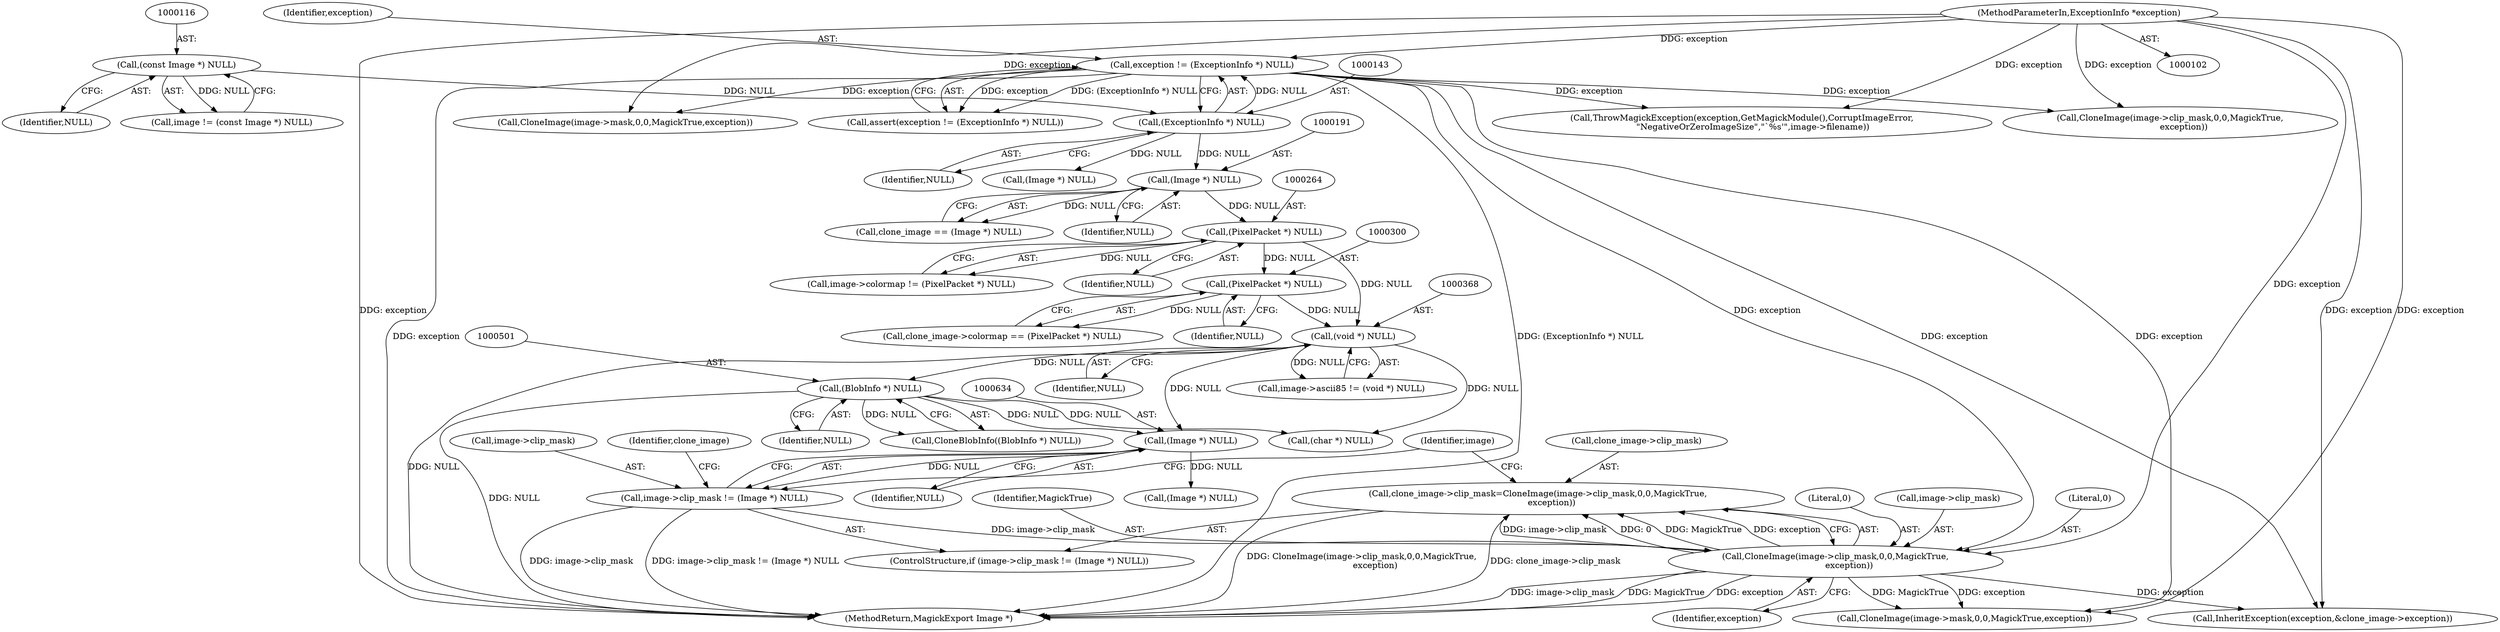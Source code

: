digraph "0_ImageMagick_01843366d6a7b96e22ad7bb67f3df7d9fd4d5d74@pointer" {
"1000636" [label="(Call,clone_image->clip_mask=CloneImage(image->clip_mask,0,0,MagickTrue,\n          exception))"];
"1000640" [label="(Call,CloneImage(image->clip_mask,0,0,MagickTrue,\n          exception))"];
"1000629" [label="(Call,image->clip_mask != (Image *) NULL)"];
"1000633" [label="(Call,(Image *) NULL)"];
"1000367" [label="(Call,(void *) NULL)"];
"1000263" [label="(Call,(PixelPacket *) NULL)"];
"1000190" [label="(Call,(Image *) NULL)"];
"1000142" [label="(Call,(ExceptionInfo *) NULL)"];
"1000115" [label="(Call,(const Image *) NULL)"];
"1000299" [label="(Call,(PixelPacket *) NULL)"];
"1000500" [label="(Call,(BlobInfo *) NULL)"];
"1000140" [label="(Call,exception != (ExceptionInfo *) NULL)"];
"1000107" [label="(MethodParameterIn,ExceptionInfo *exception)"];
"1000367" [label="(Call,(void *) NULL)"];
"1000633" [label="(Call,(Image *) NULL)"];
"1000500" [label="(Call,(BlobInfo *) NULL)"];
"1000369" [label="(Identifier,NULL)"];
"1000142" [label="(Call,(ExceptionInfo *) NULL)"];
"1000660" [label="(Call,CloneImage(image->mask,0,0,MagickTrue,exception))"];
"1000534" [label="(Call,(char *) NULL)"];
"1000139" [label="(Call,assert(exception != (ExceptionInfo *) NULL))"];
"1000113" [label="(Call,image != (const Image *) NULL)"];
"1000265" [label="(Identifier,NULL)"];
"1000597" [label="(Call,CloneImage(image->mask,0,0,MagickTrue,exception))"];
"1000295" [label="(Call,clone_image->colormap == (PixelPacket *) NULL)"];
"1000636" [label="(Call,clone_image->clip_mask=CloneImage(image->clip_mask,0,0,MagickTrue,\n          exception))"];
"1000646" [label="(Identifier,MagickTrue)"];
"1000630" [label="(Call,image->clip_mask)"];
"1000629" [label="(Call,image->clip_mask != (Image *) NULL)"];
"1000263" [label="(Call,(PixelPacket *) NULL)"];
"1000363" [label="(Call,image->ascii85 != (void *) NULL)"];
"1000637" [label="(Call,clone_image->clip_mask)"];
"1000653" [label="(Call,(Image *) NULL)"];
"1000115" [label="(Call,(const Image *) NULL)"];
"1000144" [label="(Identifier,NULL)"];
"1000645" [label="(Literal,0)"];
"1000117" [label="(Identifier,NULL)"];
"1000141" [label="(Identifier,exception)"];
"1000832" [label="(Call,InheritException(exception,&clone_image->exception))"];
"1000176" [label="(Call,(Image *) NULL)"];
"1000641" [label="(Call,image->clip_mask)"];
"1000638" [label="(Identifier,clone_image)"];
"1000301" [label="(Identifier,NULL)"];
"1000499" [label="(Call,CloneBlobInfo((BlobInfo *) NULL))"];
"1000166" [label="(Call,ThrowMagickException(exception,GetMagickModule(),CorruptImageError,\n        \"NegativeOrZeroImageSize\",\"`%s'\",image->filename))"];
"1000844" [label="(MethodReturn,MagickExport Image *)"];
"1000299" [label="(Call,(PixelPacket *) NULL)"];
"1000107" [label="(MethodParameterIn,ExceptionInfo *exception)"];
"1000188" [label="(Call,clone_image == (Image *) NULL)"];
"1000192" [label="(Identifier,NULL)"];
"1000647" [label="(Identifier,exception)"];
"1000190" [label="(Call,(Image *) NULL)"];
"1000259" [label="(Call,image->colormap != (PixelPacket *) NULL)"];
"1000628" [label="(ControlStructure,if (image->clip_mask != (Image *) NULL))"];
"1000640" [label="(Call,CloneImage(image->clip_mask,0,0,MagickTrue,\n          exception))"];
"1000644" [label="(Literal,0)"];
"1000140" [label="(Call,exception != (ExceptionInfo *) NULL)"];
"1000651" [label="(Identifier,image)"];
"1000635" [label="(Identifier,NULL)"];
"1000502" [label="(Identifier,NULL)"];
"1000577" [label="(Call,CloneImage(image->clip_mask,0,0,MagickTrue,\n          exception))"];
"1000636" -> "1000628"  [label="AST: "];
"1000636" -> "1000640"  [label="CFG: "];
"1000637" -> "1000636"  [label="AST: "];
"1000640" -> "1000636"  [label="AST: "];
"1000651" -> "1000636"  [label="CFG: "];
"1000636" -> "1000844"  [label="DDG: CloneImage(image->clip_mask,0,0,MagickTrue,\n          exception)"];
"1000636" -> "1000844"  [label="DDG: clone_image->clip_mask"];
"1000640" -> "1000636"  [label="DDG: image->clip_mask"];
"1000640" -> "1000636"  [label="DDG: 0"];
"1000640" -> "1000636"  [label="DDG: MagickTrue"];
"1000640" -> "1000636"  [label="DDG: exception"];
"1000640" -> "1000647"  [label="CFG: "];
"1000641" -> "1000640"  [label="AST: "];
"1000644" -> "1000640"  [label="AST: "];
"1000645" -> "1000640"  [label="AST: "];
"1000646" -> "1000640"  [label="AST: "];
"1000647" -> "1000640"  [label="AST: "];
"1000640" -> "1000844"  [label="DDG: image->clip_mask"];
"1000640" -> "1000844"  [label="DDG: MagickTrue"];
"1000640" -> "1000844"  [label="DDG: exception"];
"1000629" -> "1000640"  [label="DDG: image->clip_mask"];
"1000140" -> "1000640"  [label="DDG: exception"];
"1000107" -> "1000640"  [label="DDG: exception"];
"1000640" -> "1000660"  [label="DDG: exception"];
"1000640" -> "1000660"  [label="DDG: MagickTrue"];
"1000640" -> "1000832"  [label="DDG: exception"];
"1000629" -> "1000628"  [label="AST: "];
"1000629" -> "1000633"  [label="CFG: "];
"1000630" -> "1000629"  [label="AST: "];
"1000633" -> "1000629"  [label="AST: "];
"1000638" -> "1000629"  [label="CFG: "];
"1000651" -> "1000629"  [label="CFG: "];
"1000629" -> "1000844"  [label="DDG: image->clip_mask"];
"1000629" -> "1000844"  [label="DDG: image->clip_mask != (Image *) NULL"];
"1000633" -> "1000629"  [label="DDG: NULL"];
"1000633" -> "1000635"  [label="CFG: "];
"1000634" -> "1000633"  [label="AST: "];
"1000635" -> "1000633"  [label="AST: "];
"1000367" -> "1000633"  [label="DDG: NULL"];
"1000500" -> "1000633"  [label="DDG: NULL"];
"1000633" -> "1000653"  [label="DDG: NULL"];
"1000367" -> "1000363"  [label="AST: "];
"1000367" -> "1000369"  [label="CFG: "];
"1000368" -> "1000367"  [label="AST: "];
"1000369" -> "1000367"  [label="AST: "];
"1000363" -> "1000367"  [label="CFG: "];
"1000367" -> "1000844"  [label="DDG: NULL"];
"1000367" -> "1000363"  [label="DDG: NULL"];
"1000263" -> "1000367"  [label="DDG: NULL"];
"1000299" -> "1000367"  [label="DDG: NULL"];
"1000367" -> "1000500"  [label="DDG: NULL"];
"1000367" -> "1000534"  [label="DDG: NULL"];
"1000263" -> "1000259"  [label="AST: "];
"1000263" -> "1000265"  [label="CFG: "];
"1000264" -> "1000263"  [label="AST: "];
"1000265" -> "1000263"  [label="AST: "];
"1000259" -> "1000263"  [label="CFG: "];
"1000263" -> "1000259"  [label="DDG: NULL"];
"1000190" -> "1000263"  [label="DDG: NULL"];
"1000263" -> "1000299"  [label="DDG: NULL"];
"1000190" -> "1000188"  [label="AST: "];
"1000190" -> "1000192"  [label="CFG: "];
"1000191" -> "1000190"  [label="AST: "];
"1000192" -> "1000190"  [label="AST: "];
"1000188" -> "1000190"  [label="CFG: "];
"1000190" -> "1000188"  [label="DDG: NULL"];
"1000142" -> "1000190"  [label="DDG: NULL"];
"1000142" -> "1000140"  [label="AST: "];
"1000142" -> "1000144"  [label="CFG: "];
"1000143" -> "1000142"  [label="AST: "];
"1000144" -> "1000142"  [label="AST: "];
"1000140" -> "1000142"  [label="CFG: "];
"1000142" -> "1000140"  [label="DDG: NULL"];
"1000115" -> "1000142"  [label="DDG: NULL"];
"1000142" -> "1000176"  [label="DDG: NULL"];
"1000115" -> "1000113"  [label="AST: "];
"1000115" -> "1000117"  [label="CFG: "];
"1000116" -> "1000115"  [label="AST: "];
"1000117" -> "1000115"  [label="AST: "];
"1000113" -> "1000115"  [label="CFG: "];
"1000115" -> "1000113"  [label="DDG: NULL"];
"1000299" -> "1000295"  [label="AST: "];
"1000299" -> "1000301"  [label="CFG: "];
"1000300" -> "1000299"  [label="AST: "];
"1000301" -> "1000299"  [label="AST: "];
"1000295" -> "1000299"  [label="CFG: "];
"1000299" -> "1000295"  [label="DDG: NULL"];
"1000500" -> "1000499"  [label="AST: "];
"1000500" -> "1000502"  [label="CFG: "];
"1000501" -> "1000500"  [label="AST: "];
"1000502" -> "1000500"  [label="AST: "];
"1000499" -> "1000500"  [label="CFG: "];
"1000500" -> "1000844"  [label="DDG: NULL"];
"1000500" -> "1000499"  [label="DDG: NULL"];
"1000500" -> "1000534"  [label="DDG: NULL"];
"1000140" -> "1000139"  [label="AST: "];
"1000141" -> "1000140"  [label="AST: "];
"1000139" -> "1000140"  [label="CFG: "];
"1000140" -> "1000844"  [label="DDG: (ExceptionInfo *) NULL"];
"1000140" -> "1000844"  [label="DDG: exception"];
"1000140" -> "1000139"  [label="DDG: exception"];
"1000140" -> "1000139"  [label="DDG: (ExceptionInfo *) NULL"];
"1000107" -> "1000140"  [label="DDG: exception"];
"1000140" -> "1000166"  [label="DDG: exception"];
"1000140" -> "1000577"  [label="DDG: exception"];
"1000140" -> "1000597"  [label="DDG: exception"];
"1000140" -> "1000660"  [label="DDG: exception"];
"1000140" -> "1000832"  [label="DDG: exception"];
"1000107" -> "1000102"  [label="AST: "];
"1000107" -> "1000844"  [label="DDG: exception"];
"1000107" -> "1000166"  [label="DDG: exception"];
"1000107" -> "1000577"  [label="DDG: exception"];
"1000107" -> "1000597"  [label="DDG: exception"];
"1000107" -> "1000660"  [label="DDG: exception"];
"1000107" -> "1000832"  [label="DDG: exception"];
}
